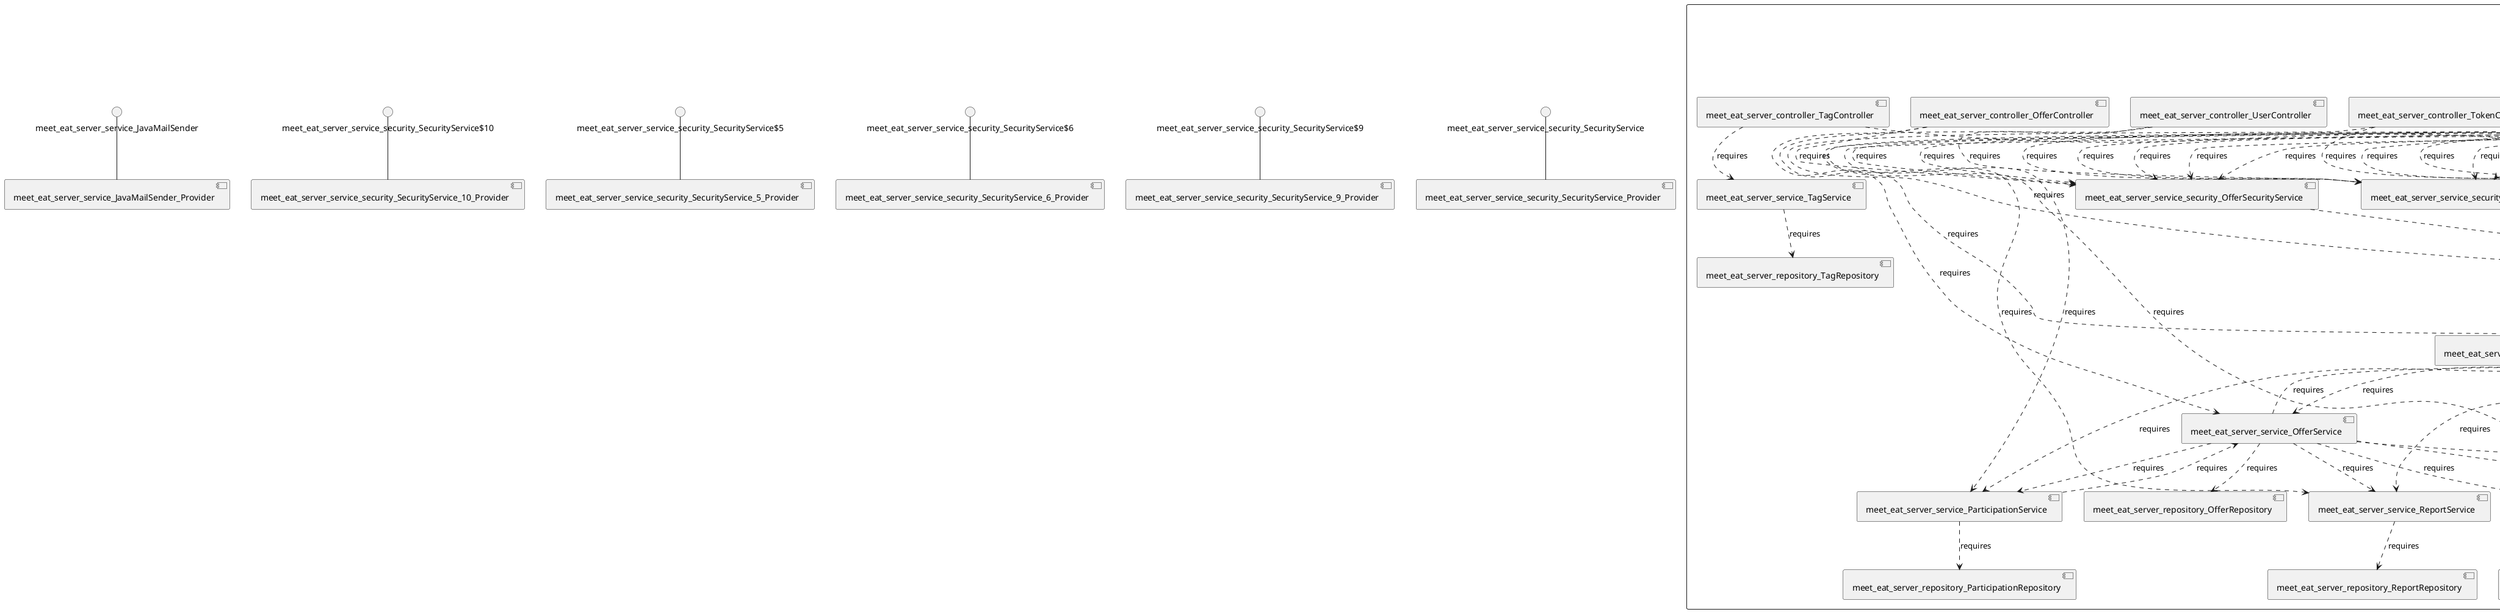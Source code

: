 @startuml
skinparam fixCircleLabelOverlapping true
skinparam componentStyle uml2
component "meet_eat_server\n\n\n\n\n\n" {
[meet_eat_server_service_security_UserSecurityService]
[meet_eat_server_controller_BookmarkController]
[meet_eat_server_controller_TagController]
[meet_eat_server_service_security_ReportSecurityService]
[meet_eat_server_service_security_ParticipationSecurityService]
[meet_eat_server_repository_TokenRepository]
[meet_eat_server_service_BookmarkService]
[meet_eat_server_service_security_RatingSecurityService]
[meet_eat_server_service_security_BookmarkSecurityService]
[meet_eat_server_controller_OfferController]
[meet_eat_server_service_TagService]
[meet_eat_server_repository_ReportRepository]
[meet_eat_server_service_OfferService]
[meet_eat_server_service_ReportService]
[meet_eat_server_controller_TokenController]
[meet_eat_server_controller_ReportController]
[meet_eat_server_service_security_OfferSecurityService]
[meet_eat_server_controller_SubscriptionController]
[meet_eat_server_controller_RatingController]
[meet_eat_server_service_RatingService]
[meet_eat_server_service_EmailService]
[meet_eat_server_repository_SubscriptionRepository]
[meet_eat_server_repository_OfferRepository]
[meet_eat_server_service_SubscriptionService]
[meet_eat_server_controller_UserController]
[meet_eat_server_service_security_TokenSecurityService]
[meet_eat_server_controller_ParticipationController]
[meet_eat_server_repository_BookmarkRepository]
[meet_eat_server_service_ParticipationService]
[meet_eat_server_service_security_SubscriptionSecurityService]
[meet_eat_server_service_UserService]
[meet_eat_server_repository_ParticipationRepository]
[meet_eat_server_service_TokenService]
[meet_eat_server_repository_TagRepository]
[meet_eat_server_repository_RatingRepository]
[meet_eat_server_repository_UserRepository]
[meet_eat_server_service_security_TagSecurityService]
[meet_eat_server_controller_RatingController]..>[meet_eat_server_service_RatingService] : requires
[meet_eat_server_service_UserService]..>[meet_eat_server_service_ParticipationService] : requires
[meet_eat_server_controller_ParticipationController]..>[meet_eat_server_service_security_OfferSecurityService] : requires
[meet_eat_server_service_BookmarkService]..>[meet_eat_server_repository_BookmarkRepository] : requires
[meet_eat_server_service_UserService]..>[meet_eat_server_service_EmailService] : requires
[meet_eat_server_controller_BookmarkController]..>[meet_eat_server_service_security_ParticipationSecurityService] : requires
[meet_eat_server_controller_ParticipationController]..>[meet_eat_server_service_ParticipationService] : requires
[meet_eat_server_controller_ParticipationController]..>[meet_eat_server_service_security_TagSecurityService] : requires
[meet_eat_server_controller_ParticipationController]..>[meet_eat_server_service_security_TokenSecurityService] : requires
[meet_eat_server_controller_RatingController]..>[meet_eat_server_service_security_RatingSecurityService] : requires
[meet_eat_server_service_OfferService]..>[meet_eat_server_service_SubscriptionService] : requires
[meet_eat_server_controller_ParticipationController]..>[meet_eat_server_service_security_UserSecurityService] : requires
[meet_eat_server_controller_BookmarkController]..>[meet_eat_server_service_security_BookmarkSecurityService] : requires
[meet_eat_server_service_security_ParticipationSecurityService]..>[meet_eat_server_service_TokenService] : requires
[meet_eat_server_controller_ParticipationController]..>[meet_eat_server_service_security_SubscriptionSecurityService] : requires
[meet_eat_server_controller_TagController]..>[meet_eat_server_service_TagService] : requires
[meet_eat_server_service_TokenService]..>[meet_eat_server_service_UserService] : requires
[meet_eat_server_controller_SubscriptionController]..>[meet_eat_server_service_security_UserSecurityService] : requires
[meet_eat_server_controller_SubscriptionController]..>[meet_eat_server_service_security_RatingSecurityService] : requires
[meet_eat_server_service_security_TokenSecurityService]..>[meet_eat_server_service_TokenService] : requires
[meet_eat_server_controller_ParticipationController]..>[meet_eat_server_service_security_RatingSecurityService] : requires
[meet_eat_server_controller_RatingController]..>[meet_eat_server_service_security_BookmarkSecurityService] : requires
[meet_eat_server_controller_SubscriptionController]..>[meet_eat_server_service_security_TagSecurityService] : requires
[meet_eat_server_controller_RatingController]..>[meet_eat_server_service_security_TagSecurityService] : requires
[meet_eat_server_service_OfferService]..>[meet_eat_server_service_ParticipationService] : requires
[meet_eat_server_controller_BookmarkController]..>[meet_eat_server_service_security_TokenSecurityService] : requires
[meet_eat_server_service_OfferService]..>[meet_eat_server_service_ReportService] : requires
[meet_eat_server_controller_SubscriptionController]..>[meet_eat_server_service_security_ReportSecurityService] : requires
[meet_eat_server_controller_ReportController]..>[meet_eat_server_service_security_ReportSecurityService] : requires
[meet_eat_server_service_ReportService]..>[meet_eat_server_repository_ReportRepository] : requires
[meet_eat_server_controller_TagController]..>[meet_eat_server_service_security_TagSecurityService] : requires
[meet_eat_server_controller_ReportController]..>[meet_eat_server_service_security_BookmarkSecurityService] : requires
[meet_eat_server_controller_BookmarkController]..>[meet_eat_server_service_security_SubscriptionSecurityService] : requires
[meet_eat_server_service_security_RatingSecurityService]..>[meet_eat_server_service_TokenService] : requires
[meet_eat_server_service_RatingService]..>[meet_eat_server_service_UserService] : requires
[meet_eat_server_controller_ParticipationController]..>[meet_eat_server_service_security_ParticipationSecurityService] : requires
[meet_eat_server_service_TokenService]..>[meet_eat_server_repository_TokenRepository] : requires
[meet_eat_server_service_OfferService]..>[meet_eat_server_repository_OfferRepository] : requires
[meet_eat_server_controller_BookmarkController]..>[meet_eat_server_service_security_TagSecurityService] : requires
[meet_eat_server_service_security_UserSecurityService]..>[meet_eat_server_service_TokenService] : requires
[meet_eat_server_service_security_ReportSecurityService]..>[meet_eat_server_service_TokenService] : requires
[meet_eat_server_controller_SubscriptionController]..>[meet_eat_server_service_security_TokenSecurityService] : requires
[meet_eat_server_controller_SubscriptionController]..>[meet_eat_server_service_security_ParticipationSecurityService] : requires
[meet_eat_server_controller_BookmarkController]..>[meet_eat_server_service_security_ReportSecurityService] : requires
[meet_eat_server_controller_ParticipationController]..>[meet_eat_server_service_security_ReportSecurityService] : requires
[meet_eat_server_service_security_BookmarkSecurityService]..>[meet_eat_server_service_TokenService] : requires
[meet_eat_server_service_UserService]..>[meet_eat_server_repository_UserRepository] : requires
[meet_eat_server_controller_RatingController]..>[meet_eat_server_service_security_ReportSecurityService] : requires
[meet_eat_server_service_SubscriptionService]..>[meet_eat_server_service_UserService] : requires
[meet_eat_server_service_ParticipationService]..>[meet_eat_server_repository_ParticipationRepository] : requires
[meet_eat_server_controller_RatingController]..>[meet_eat_server_service_security_TokenSecurityService] : requires
[meet_eat_server_controller_TokenController]..>[meet_eat_server_service_security_TokenSecurityService] : requires
[meet_eat_server_service_security_SubscriptionSecurityService]..>[meet_eat_server_service_TokenService] : requires
[meet_eat_server_controller_ReportController]..>[meet_eat_server_service_security_SubscriptionSecurityService] : requires
[meet_eat_server_service_BookmarkService]..>[meet_eat_server_service_UserService] : requires
[meet_eat_server_controller_ReportController]..>[meet_eat_server_service_security_RatingSecurityService] : requires
[meet_eat_server_controller_BookmarkController]..>[meet_eat_server_service_security_UserSecurityService] : requires
[meet_eat_server_controller_ParticipationController]..>[meet_eat_server_service_security_BookmarkSecurityService] : requires
[meet_eat_server_service_RatingService]..>[meet_eat_server_repository_RatingRepository] : requires
[meet_eat_server_service_security_TagSecurityService]..>[meet_eat_server_service_TokenService] : requires
[meet_eat_server_controller_UserController]..>[meet_eat_server_service_security_UserSecurityService] : requires
[meet_eat_server_controller_SubscriptionController]..>[meet_eat_server_service_SubscriptionService] : requires
[meet_eat_server_controller_ReportController]..>[meet_eat_server_service_security_TokenSecurityService] : requires
[meet_eat_server_service_SubscriptionService]..>[meet_eat_server_repository_SubscriptionRepository] : requires
[meet_eat_server_service_OfferService]..>[meet_eat_server_service_BookmarkService] : requires
[meet_eat_server_service_UserService]..>[meet_eat_server_service_ReportService] : requires
[meet_eat_server_service_UserService]..>[meet_eat_server_service_TokenService] : requires
[meet_eat_server_service_security_OfferSecurityService]..>[meet_eat_server_service_TokenService] : requires
[meet_eat_server_controller_BookmarkController]..>[meet_eat_server_service_BookmarkService] : requires
[meet_eat_server_controller_SubscriptionController]..>[meet_eat_server_service_security_SubscriptionSecurityService] : requires
[meet_eat_server_controller_RatingController]..>[meet_eat_server_service_security_ParticipationSecurityService] : requires
[meet_eat_server_service_TagService]..>[meet_eat_server_repository_TagRepository] : requires
[meet_eat_server_controller_UserController]..>[meet_eat_server_service_UserService] : requires
[meet_eat_server_controller_ReportController]..>[meet_eat_server_service_security_OfferSecurityService] : requires
[meet_eat_server_controller_TokenController]..>[meet_eat_server_service_TokenService] : requires
[meet_eat_server_controller_BookmarkController]..>[meet_eat_server_service_security_RatingSecurityService] : requires
[meet_eat_server_controller_ReportController]..>[meet_eat_server_service_security_TagSecurityService] : requires
[meet_eat_server_controller_RatingController]..>[meet_eat_server_service_security_SubscriptionSecurityService] : requires
[meet_eat_server_controller_ReportController]..>[meet_eat_server_service_security_UserSecurityService] : requires
[meet_eat_server_controller_ReportController]..>[meet_eat_server_service_security_ParticipationSecurityService] : requires
[meet_eat_server_service_ParticipationService]..>[meet_eat_server_service_OfferService] : requires
[meet_eat_server_controller_RatingController]..>[meet_eat_server_service_security_OfferSecurityService] : requires
[meet_eat_server_service_UserService]..>[meet_eat_server_service_SubscriptionService] : requires
[meet_eat_server_controller_SubscriptionController]..>[meet_eat_server_service_security_BookmarkSecurityService] : requires
[meet_eat_server_service_UserService]..>[meet_eat_server_service_OfferService] : requires
[meet_eat_server_service_UserService]..>[meet_eat_server_service_BookmarkService] : requires
[meet_eat_server_controller_BookmarkController]..>[meet_eat_server_service_security_RatingSecurityService] : requires
[meet_eat_server_controller_BookmarkController]..>[meet_eat_server_service_security_OfferSecurityService] : requires
[meet_eat_server_controller_OfferController]..>[meet_eat_server_service_security_OfferSecurityService] : requires
[meet_eat_server_controller_SubscriptionController]..>[meet_eat_server_service_security_OfferSecurityService] : requires
[meet_eat_server_controller_ParticipationController]..>[meet_eat_server_service_security_RatingSecurityService] : requires
[meet_eat_server_controller_SubscriptionController]..>[meet_eat_server_service_security_RatingSecurityService] : requires
[meet_eat_server_controller_RatingController]..>[meet_eat_server_service_security_UserSecurityService] : requires
[meet_eat_server_controller_ReportController]..>[meet_eat_server_service_security_RatingSecurityService] : requires
[meet_eat_server_service_UserService]..>[meet_eat_server_service_RatingService] : requires
[meet_eat_server_controller_OfferController]..>[meet_eat_server_service_OfferService] : requires
[meet_eat_server_controller_ReportController]..>[meet_eat_server_service_ReportService] : requires
[meet_eat_server_service_OfferService]..>[meet_eat_server_service_RatingService] : requires
[meet_eat_server_controller_RatingController]..>[meet_eat_server_service_security_RatingSecurityService] : requires
[meet_eat_server_service_OfferService]..>[meet_eat_server_service_UserService] : requires
}
interface "meet_eat_server_service_JavaMailSender" as interface.meet_eat_server_service_JavaMailSender
interface.meet_eat_server_service_JavaMailSender--[meet_eat_server_service_JavaMailSender_Provider]
interface "meet_eat_server_service_security_SecurityService$10" as interface.meet_eat_server_service_security_SecurityService_10
interface.meet_eat_server_service_security_SecurityService_10--[meet_eat_server_service_security_SecurityService_10_Provider]
interface "meet_eat_server_service_security_SecurityService$5" as interface.meet_eat_server_service_security_SecurityService_5
interface.meet_eat_server_service_security_SecurityService_5--[meet_eat_server_service_security_SecurityService_5_Provider]
interface "meet_eat_server_service_security_SecurityService$6" as interface.meet_eat_server_service_security_SecurityService_6
interface.meet_eat_server_service_security_SecurityService_6--[meet_eat_server_service_security_SecurityService_6_Provider]
interface "meet_eat_server_service_security_SecurityService$9" as interface.meet_eat_server_service_security_SecurityService_9
interface.meet_eat_server_service_security_SecurityService_9--[meet_eat_server_service_security_SecurityService_9_Provider]
interface "meet_eat_server_service_security_SecurityService" as interface.meet_eat_server_service_security_SecurityService
interface.meet_eat_server_service_security_SecurityService--[meet_eat_server_service_security_SecurityService_Provider]

@enduml

